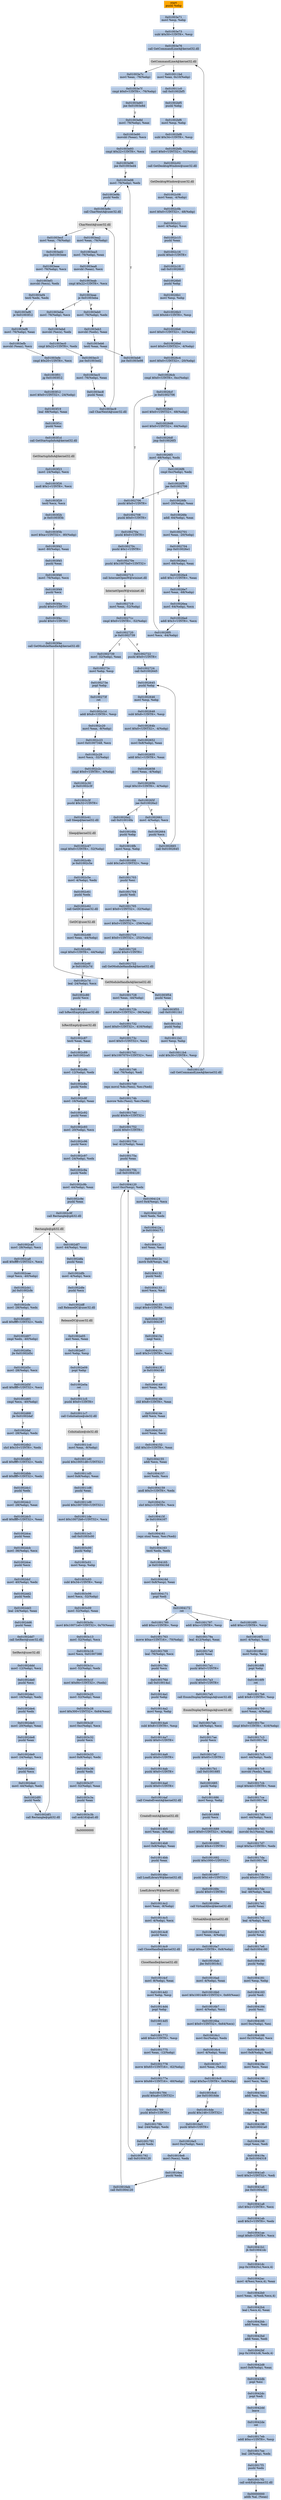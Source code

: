digraph G {
node[shape=rectangle,style=filled,fillcolor=lightsteelblue,color=lightsteelblue]
bgcolor="transparent"
a0x01003e70pushl_ebp[label="start\npushl %ebp",color="lightgrey",fillcolor="orange"];
a0x01003e71movl_esp_ebp[label="0x01003e71\nmovl %esp, %ebp"];
a0x01003e73subl_0x50UINT8_esp[label="0x01003e73\nsubl $0x50<UINT8>, %esp"];
a0x01003e76call_GetCommandLineA_kernel32_dll[label="0x01003e76\ncall GetCommandLineA@kernel32.dll"];
GetCommandLineA_kernel32_dll[label="GetCommandLineA@kernel32.dll",color="lightgrey",fillcolor="lightgrey"];
a0x01003e7cmovl_eax__76ebp_[label="0x01003e7c\nmovl %eax, -76(%ebp)"];
a0x01003e7fcmpl_0x0UINT8__76ebp_[label="0x01003e7f\ncmpl $0x0<UINT8>, -76(%ebp)"];
a0x01003e83jne_0x01003e8d[label="0x01003e83\njne 0x01003e8d"];
a0x01003e8dmovl__76ebp__eax[label="0x01003e8d\nmovl -76(%ebp), %eax"];
a0x01003e90movsbl_eax__ecx[label="0x01003e90\nmovsbl (%eax), %ecx"];
a0x01003e93cmpl_0x22UINT8_ecx[label="0x01003e93\ncmpl $0x22<UINT8>, %ecx"];
a0x01003e96jne_0x01003ed4[label="0x01003e96\njne 0x01003ed4"];
a0x01003e98movl__76ebp__edx[label="0x01003e98\nmovl -76(%ebp), %edx"];
a0x01003e9bpushl_edx[label="0x01003e9b\npushl %edx"];
a0x01003e9ccall_CharNextA_user32_dll[label="0x01003e9c\ncall CharNextA@user32.dll"];
CharNextA_user32_dll[label="CharNextA@user32.dll",color="lightgrey",fillcolor="lightgrey"];
a0x01003ea2movl_eax__76ebp_[label="0x01003ea2\nmovl %eax, -76(%ebp)"];
a0x01003ea5movl__76ebp__eax[label="0x01003ea5\nmovl -76(%ebp), %eax"];
a0x01003ea8movsbl_eax__ecx[label="0x01003ea8\nmovsbl (%eax), %ecx"];
a0x01003eabcmpl_0x22UINT8_ecx[label="0x01003eab\ncmpl $0x22<UINT8>, %ecx"];
a0x01003eaeje_0x01003eba[label="0x01003eae\nje 0x01003eba"];
a0x01003eb0movl__76ebp__edx[label="0x01003eb0\nmovl -76(%ebp), %edx"];
a0x01003eb3movsbl_edx__eax[label="0x01003eb3\nmovsbl (%edx), %eax"];
a0x01003eb6testl_eax_eax[label="0x01003eb6\ntestl %eax, %eax"];
a0x01003eb8jne_0x01003e98[label="0x01003eb8\njne 0x01003e98"];
a0x01003ebamovl__76ebp__ecx[label="0x01003eba\nmovl -76(%ebp), %ecx"];
a0x01003ebdmovsbl_ecx__edx[label="0x01003ebd\nmovsbl (%ecx), %edx"];
a0x01003ec0cmpl_0x22UINT8_edx[label="0x01003ec0\ncmpl $0x22<UINT8>, %edx"];
a0x01003ec3jne_0x01003ed2[label="0x01003ec3\njne 0x01003ed2"];
a0x01003ec5movl__76ebp__eax[label="0x01003ec5\nmovl -76(%ebp), %eax"];
a0x01003ec8pushl_eax[label="0x01003ec8\npushl %eax"];
a0x01003ec9call_CharNextA_user32_dll[label="0x01003ec9\ncall CharNextA@user32.dll"];
a0x01003ecfmovl_eax__76ebp_[label="0x01003ecf\nmovl %eax, -76(%ebp)"];
a0x01003ed2jmp_0x01003eee[label="0x01003ed2\njmp 0x01003eee"];
a0x01003eeemovl__76ebp__ecx[label="0x01003eee\nmovl -76(%ebp), %ecx"];
a0x01003ef1movsbl_ecx__edx[label="0x01003ef1\nmovsbl (%ecx), %edx"];
a0x01003ef4testl_edx_edx[label="0x01003ef4\ntestl %edx, %edx"];
a0x01003ef6je_0x01003f12[label="0x01003ef6\nje 0x01003f12"];
a0x01003ef8movl__76ebp__eax[label="0x01003ef8\nmovl -76(%ebp), %eax"];
a0x01003efbmovsbl_eax__ecx[label="0x01003efb\nmovsbl (%eax), %ecx"];
a0x01003efecmpl_0x20UINT8_ecx[label="0x01003efe\ncmpl $0x20<UINT8>, %ecx"];
a0x01003f01jg_0x01003f12[label="0x01003f01\njg 0x01003f12"];
a0x01003f12movl_0x0UINT32__24ebp_[label="0x01003f12\nmovl $0x0<UINT32>, -24(%ebp)"];
a0x01003f19leal__68ebp__eax[label="0x01003f19\nleal -68(%ebp), %eax"];
a0x01003f1cpushl_eax[label="0x01003f1c\npushl %eax"];
a0x01003f1dcall_GetStartupInfoA_kernel32_dll[label="0x01003f1d\ncall GetStartupInfoA@kernel32.dll"];
GetStartupInfoA_kernel32_dll[label="GetStartupInfoA@kernel32.dll",color="lightgrey",fillcolor="lightgrey"];
a0x01003f23movl__24ebp__ecx[label="0x01003f23\nmovl -24(%ebp), %ecx"];
a0x01003f26andl_0x1UINT8_ecx[label="0x01003f26\nandl $0x1<UINT8>, %ecx"];
a0x01003f29testl_ecx_ecx[label="0x01003f29\ntestl %ecx, %ecx"];
a0x01003f2bje_0x01003f3b[label="0x01003f2b\nje 0x01003f3b"];
a0x01003f3bmovl_0xaUINT32__80ebp_[label="0x01003f3b\nmovl $0xa<UINT32>, -80(%ebp)"];
a0x01003f42movl__80ebp__eax[label="0x01003f42\nmovl -80(%ebp), %eax"];
a0x01003f45pushl_eax[label="0x01003f45\npushl %eax"];
a0x01003f46movl__76ebp__ecx[label="0x01003f46\nmovl -76(%ebp), %ecx"];
a0x01003f49pushl_ecx[label="0x01003f49\npushl %ecx"];
a0x01003f4apushl_0x0UINT8[label="0x01003f4a\npushl $0x0<UINT8>"];
a0x01003f4cpushl_0x0UINT8[label="0x01003f4c\npushl $0x0<UINT8>"];
a0x01003f4ecall_GetModuleHandleA_kernel32_dll[label="0x01003f4e\ncall GetModuleHandleA@kernel32.dll"];
GetModuleHandleA_kernel32_dll[label="GetModuleHandleA@kernel32.dll",color="lightgrey",fillcolor="lightgrey"];
a0x01003f54pushl_eax[label="0x01003f54\npushl %eax"];
a0x01003f55call_0x010011b1[label="0x01003f55\ncall 0x010011b1"];
a0x010011b1pushl_ebp[label="0x010011b1\npushl %ebp"];
a0x010011b2movl_esp_ebp[label="0x010011b2\nmovl %esp, %ebp"];
a0x010011b4subl_0x30UINT8_esp[label="0x010011b4\nsubl $0x30<UINT8>, %esp"];
a0x010011b7call_GetCommandLineA_kernel32_dll[label="0x010011b7\ncall GetCommandLineA@kernel32.dll"];
a0x010011bdmovl_eax_0x10ebp_[label="0x010011bd\nmovl %eax, 0x10(%ebp)"];
a0x010011c0call_0x01002bf5[label="0x010011c0\ncall 0x01002bf5"];
a0x01002bf5pushl_ebp[label="0x01002bf5\npushl %ebp"];
a0x01002bf6movl_esp_ebp[label="0x01002bf6\nmovl %esp, %ebp"];
a0x01002bf8subl_0x34UINT8_esp[label="0x01002bf8\nsubl $0x34<UINT8>, %esp"];
a0x01002bfbmovl_0x0UINT32__52ebp_[label="0x01002bfb\nmovl $0x0<UINT32>, -52(%ebp)"];
a0x01002c02call_GetDesktopWindow_user32_dll[label="0x01002c02\ncall GetDesktopWindow@user32.dll"];
GetDesktopWindow_user32_dll[label="GetDesktopWindow@user32.dll",color="lightgrey",fillcolor="lightgrey"];
a0x01002c08movl_eax__4ebp_[label="0x01002c08\nmovl %eax, -4(%ebp)"];
a0x01002c0bmovl_0x0UINT32__48ebp_[label="0x01002c0b\nmovl $0x0<UINT32>, -48(%ebp)"];
a0x01002c12movl__4ebp__eax[label="0x01002c12\nmovl -4(%ebp), %eax"];
a0x01002c15pushl_eax[label="0x01002c15\npushl %eax"];
a0x01002c16pushl_0xdUINT8[label="0x01002c16\npushl $0xd<UINT8>"];
a0x01002c18call_0x010026b0[label="0x01002c18\ncall 0x010026b0"];
a0x010026b0pushl_ebp[label="0x010026b0\npushl %ebp"];
a0x010026b1movl_esp_ebp[label="0x010026b1\nmovl %esp, %ebp"];
a0x010026b3subl_0x44UINT8_esp[label="0x010026b3\nsubl $0x44<UINT8>, %esp"];
a0x010026b6movl_0x0UINT32__32ebp_[label="0x010026b6\nmovl $0x0<UINT32>, -32(%ebp)"];
a0x010026bdmovl_0x0UINT32__4ebp_[label="0x010026bd\nmovl $0x0<UINT32>, -4(%ebp)"];
a0x010026c4movl_0x0UINT32__20ebp_[label="0x010026c4\nmovl $0x0<UINT32>, -20(%ebp)"];
a0x010026cbcmpl_0x0UINT8_0xcebp_[label="0x010026cb\ncmpl $0x0<UINT8>, 0xc(%ebp)"];
a0x010026cfje_0x01002706[label="0x010026cf\nje 0x01002706"];
a0x010026d1movl_0x0UINT32__68ebp_[label="0x010026d1\nmovl $0x0<UINT32>, -68(%ebp)"];
a0x01002706pushl_0x0UINT8[label="0x01002706\npushl $0x0<UINT8>"];
a0x01002708pushl_0x0UINT8[label="0x01002708\npushl $0x0<UINT8>"];
a0x0100270apushl_0x0UINT8[label="0x0100270a\npushl $0x0<UINT8>"];
a0x0100270cpushl_0x1UINT8[label="0x0100270c\npushl $0x1<UINT8>"];
a0x0100270epushl_0x10070a0UINT32[label="0x0100270e\npushl $0x10070a0<UINT32>"];
a0x01002713call_InternetOpenW_wininet_dll[label="0x01002713\ncall InternetOpenW@wininet.dll"];
InternetOpenW_wininet_dll[label="InternetOpenW@wininet.dll",color="lightgrey",fillcolor="lightgrey"];
a0x01002719movl_eax__52ebp_[label="0x01002719\nmovl %eax, -52(%ebp)"];
a0x0100271ccmpl_0x0UINT8__52ebp_[label="0x0100271c\ncmpl $0x0<UINT8>, -52(%ebp)"];
a0x01002720je_0x01002739[label="0x01002720\nje 0x01002739"];
a0x01002739movl__32ebp__eax[label="0x01002739\nmovl -32(%ebp), %eax"];
a0x0100273cmovl_ebp_esp[label="0x0100273c\nmovl %ebp, %esp"];
a0x0100273epopl_ebp[label="0x0100273e\npopl %ebp"];
a0x0100273fret[label="0x0100273f\nret"];
a0x01002c1daddl_0x8UINT8_esp[label="0x01002c1d\naddl $0x8<UINT8>, %esp"];
a0x01002c20movl_eax__8ebp_[label="0x01002c20\nmovl %eax, -8(%ebp)"];
a0x01002c23movl_0x01007348_ecx[label="0x01002c23\nmovl 0x01007348, %ecx"];
a0x01002c29movl_ecx__32ebp_[label="0x01002c29\nmovl %ecx, -32(%ebp)"];
a0x01002c2ccmpl_0x0UINT8__4ebp_[label="0x01002c2c\ncmpl $0x0<UINT8>, -4(%ebp)"];
a0x01002c30je_0x01002c3f[label="0x01002c30\nje 0x01002c3f"];
a0x01002c3fpushl_0x32UINT8[label="0x01002c3f\npushl $0x32<UINT8>"];
a0x01002c41call_Sleep_kernel32_dll[label="0x01002c41\ncall Sleep@kernel32.dll"];
Sleep_kernel32_dll[label="Sleep@kernel32.dll",color="lightgrey",fillcolor="lightgrey"];
a0x01002c47cmpl_0x0UINT8__52ebp_[label="0x01002c47\ncmpl $0x0<UINT8>, -52(%ebp)"];
a0x01002c4bje_0x01002c5e[label="0x01002c4b\nje 0x01002c5e"];
a0x01002c5emovl__4ebp__edx[label="0x01002c5e\nmovl -4(%ebp), %edx"];
a0x01002c61pushl_edx[label="0x01002c61\npushl %edx"];
a0x01002c62call_GetDC_user32_dll[label="0x01002c62\ncall GetDC@user32.dll"];
GetDC_user32_dll[label="GetDC@user32.dll",color="lightgrey",fillcolor="lightgrey"];
a0x01002c68movl_eax__44ebp_[label="0x01002c68\nmovl %eax, -44(%ebp)"];
a0x01002c6bcmpl_0x0UINT8__44ebp_[label="0x01002c6b\ncmpl $0x0<UINT8>, -44(%ebp)"];
a0x01002c6fje_0x01002c7d[label="0x01002c6f\nje 0x01002c7d"];
a0x01002c7dleal__24ebp__ecx[label="0x01002c7d\nleal -24(%ebp), %ecx"];
a0x01002c80pushl_ecx[label="0x01002c80\npushl %ecx"];
a0x01002c81call_IsRectEmpty_user32_dll[label="0x01002c81\ncall IsRectEmpty@user32.dll"];
IsRectEmpty_user32_dll[label="IsRectEmpty@user32.dll",color="lightgrey",fillcolor="lightgrey"];
a0x01002c87testl_eax_eax[label="0x01002c87\ntestl %eax, %eax"];
a0x01002c89jne_0x01002ca5[label="0x01002c89\njne 0x01002ca5"];
a0x01002c8bmovl__12ebp__edx[label="0x01002c8b\nmovl -12(%ebp), %edx"];
a0x01002c8epushl_edx[label="0x01002c8e\npushl %edx"];
a0x01002c8fmovl__16ebp__eax[label="0x01002c8f\nmovl -16(%ebp), %eax"];
a0x01002c92pushl_eax[label="0x01002c92\npushl %eax"];
a0x01002c93movl__20ebp__ecx[label="0x01002c93\nmovl -20(%ebp), %ecx"];
a0x01002c96pushl_ecx[label="0x01002c96\npushl %ecx"];
a0x01002c97movl__24ebp__edx[label="0x01002c97\nmovl -24(%ebp), %edx"];
a0x01002c9apushl_edx[label="0x01002c9a\npushl %edx"];
a0x01002c9bmovl__44ebp__eax[label="0x01002c9b\nmovl -44(%ebp), %eax"];
a0x01002c9epushl_eax[label="0x01002c9e\npushl %eax"];
a0x01002c9fcall_Rectangle_gdi32_dll[label="0x01002c9f\ncall Rectangle@gdi32.dll"];
Rectangle_gdi32_dll[label="Rectangle@gdi32.dll",color="lightgrey",fillcolor="lightgrey"];
a0x01002ca5movl__28ebp__ecx[label="0x01002ca5\nmovl -28(%ebp), %ecx"];
a0x01002ca8andl_0xffffUINT32_ecx[label="0x01002ca8\nandl $0xffff<UINT32>, %ecx"];
a0x01002caecmpl_ecx__40ebp_[label="0x01002cae\ncmpl %ecx, -40(%ebp)"];
a0x01002cb1jnl_0x01002cfe[label="0x01002cb1\njnl 0x01002cfe"];
a0x01002cfemovl__28ebp__edx[label="0x01002cfe\nmovl -28(%ebp), %edx"];
a0x01002d01andl_0xffffUINT32_edx[label="0x01002d01\nandl $0xffff<UINT32>, %edx"];
a0x01002d07cmpl_edx__40ebp_[label="0x01002d07\ncmpl %edx, -40(%ebp)"];
a0x01002d0ajle_0x01002d5c[label="0x01002d0a\njle 0x01002d5c"];
a0x01002d5cmovl__28ebp__ecx[label="0x01002d5c\nmovl -28(%ebp), %ecx"];
a0x01002d5fandl_0xffffUINT32_ecx[label="0x01002d5f\nandl $0xffff<UINT32>, %ecx"];
a0x01002d65cmpl_ecx__40ebp_[label="0x01002d65\ncmpl %ecx, -40(%ebp)"];
a0x01002d68jle_0x01002daf[label="0x01002d68\njle 0x01002daf"];
a0x01002dafmovl__28ebp__edx[label="0x01002daf\nmovl -28(%ebp), %edx"];
a0x01002db2shrl_0x10UINT8_edx[label="0x01002db2\nshrl $0x10<UINT8>, %edx"];
a0x01002db5andl_0xffffUINT32_edx[label="0x01002db5\nandl $0xffff<UINT32>, %edx"];
a0x01002dbbandl_0xffffUINT32_edx[label="0x01002dbb\nandl $0xffff<UINT32>, %edx"];
a0x01002dc1pushl_edx[label="0x01002dc1\npushl %edx"];
a0x01002dc2movl__28ebp__eax[label="0x01002dc2\nmovl -28(%ebp), %eax"];
a0x01002dc5andl_0xffffUINT32_eax[label="0x01002dc5\nandl $0xffff<UINT32>, %eax"];
a0x01002dcapushl_eax[label="0x01002dca\npushl %eax"];
a0x01002dcbmovl__36ebp__ecx[label="0x01002dcb\nmovl -36(%ebp), %ecx"];
a0x01002dcepushl_ecx[label="0x01002dce\npushl %ecx"];
a0x01002dcfmovl__40ebp__edx[label="0x01002dcf\nmovl -40(%ebp), %edx"];
a0x01002dd2pushl_edx[label="0x01002dd2\npushl %edx"];
a0x01002dd3leal__24ebp__eax[label="0x01002dd3\nleal -24(%ebp), %eax"];
a0x01002dd6pushl_eax[label="0x01002dd6\npushl %eax"];
a0x01002dd7call_SetRect_user32_dll[label="0x01002dd7\ncall SetRect@user32.dll"];
SetRect_user32_dll[label="SetRect@user32.dll",color="lightgrey",fillcolor="lightgrey"];
a0x01002dddmovl__12ebp__ecx[label="0x01002ddd\nmovl -12(%ebp), %ecx"];
a0x01002de0pushl_ecx[label="0x01002de0\npushl %ecx"];
a0x01002de1movl__16ebp__edx[label="0x01002de1\nmovl -16(%ebp), %edx"];
a0x01002de4pushl_edx[label="0x01002de4\npushl %edx"];
a0x01002de5movl__20ebp__eax[label="0x01002de5\nmovl -20(%ebp), %eax"];
a0x01002de8pushl_eax[label="0x01002de8\npushl %eax"];
a0x01002de9movl__24ebp__ecx[label="0x01002de9\nmovl -24(%ebp), %ecx"];
a0x01002decpushl_ecx[label="0x01002dec\npushl %ecx"];
a0x01002dedmovl__44ebp__edx[label="0x01002ded\nmovl -44(%ebp), %edx"];
a0x01002df0pushl_edx[label="0x01002df0\npushl %edx"];
a0x01002df1call_Rectangle_gdi32_dll[label="0x01002df1\ncall Rectangle@gdi32.dll"];
a0x01002df7movl__44ebp__eax[label="0x01002df7\nmovl -44(%ebp), %eax"];
a0x01002dfapushl_eax[label="0x01002dfa\npushl %eax"];
a0x01002dfbmovl__4ebp__ecx[label="0x01002dfb\nmovl -4(%ebp), %ecx"];
a0x01002dfepushl_ecx[label="0x01002dfe\npushl %ecx"];
a0x01002dffcall_ReleaseDC_user32_dll[label="0x01002dff\ncall ReleaseDC@user32.dll"];
ReleaseDC_user32_dll[label="ReleaseDC@user32.dll",color="lightgrey",fillcolor="lightgrey"];
a0x01002e05xorl_eax_eax[label="0x01002e05\nxorl %eax, %eax"];
a0x01002e07movl_ebp_esp[label="0x01002e07\nmovl %ebp, %esp"];
a0x01002e09popl_ebp[label="0x01002e09\npopl %ebp"];
a0x01002e0aret[label="0x01002e0a\nret"];
a0x010011c5pushl_0x0UINT8[label="0x010011c5\npushl $0x0<UINT8>"];
a0x010011c7call_CoInitialize_ole32_dll[label="0x010011c7\ncall CoInitialize@ole32.dll"];
CoInitialize_ole32_dll[label="CoInitialize@ole32.dll",color="lightgrey",fillcolor="lightgrey"];
a0x010011cdmovl_eax__8ebp_[label="0x010011cd\nmovl %eax, -8(%ebp)"];
a0x010011d0pushl_0x10051d8UINT32[label="0x010011d0\npushl $0x10051d8<UINT32>"];
a0x010011d5movl_0x8ebp__eax[label="0x010011d5\nmovl 0x8(%ebp), %eax"];
a0x010011d8pushl_eax[label="0x010011d8\npushl %eax"];
a0x010011d9pushl_0x1007350UINT32[label="0x010011d9\npushl $0x1007350<UINT32>"];
a0x010011demovl_0x10072b8UINT32_ecx[label="0x010011de\nmovl $0x10072b8<UINT32>, %ecx"];
a0x010011e3call_0x01003c00[label="0x010011e3\ncall 0x01003c00"];
a0x01003c00pushl_ebp[label="0x01003c00\npushl %ebp"];
a0x01003c01movl_esp_ebp[label="0x01003c01\nmovl %esp, %ebp"];
a0x01003c03subl_0x34UINT8_esp[label="0x01003c03\nsubl $0x34<UINT8>, %esp"];
a0x01003c06movl_ecx__52ebp_[label="0x01003c06\nmovl %ecx, -52(%ebp)"];
a0x01003c09movl__52ebp__eax[label="0x01003c09\nmovl -52(%ebp), %eax"];
a0x01003c0cmovl_0x10071e0UINT32_0x70eax_[label="0x01003c0c\nmovl $0x10071e0<UINT32>, 0x70(%eax)"];
a0x01003c13movl__52ebp__ecx[label="0x01003c13\nmovl -52(%ebp), %ecx"];
a0x01003c16movl_ecx_0x01007388[label="0x01003c16\nmovl %ecx, 0x01007388"];
a0x01003c1cmovl__52ebp__edx[label="0x01003c1c\nmovl -52(%ebp), %edx"];
a0x01003c1fmovl_0x84UINT32_edx_[label="0x01003c1f\nmovl $0x84<UINT32>, (%edx)"];
a0x01003c25movl__52ebp__eax[label="0x01003c25\nmovl -52(%ebp), %eax"];
a0x01003c28movl_0x300UINT32_0x64eax_[label="0x01003c28\nmovl $0x300<UINT32>, 0x64(%eax)"];
a0x01003c2fmovl_0xcebp__ecx[label="0x01003c2f\nmovl 0xc(%ebp), %ecx"];
a0x01003c32pushl_ecx[label="0x01003c32\npushl %ecx"];
a0x01003c33movl_0x8ebp__edx[label="0x01003c33\nmovl 0x8(%ebp), %edx"];
a0x01003c36pushl_edx[label="0x01003c36\npushl %edx"];
a0x01003c37movl__52ebp__eax[label="0x01003c37\nmovl -52(%ebp), %eax"];
a0x01003c3apushl_eax[label="0x01003c3a\npushl %eax"];
a0x01003c3bcall_ord16__atl_dll[label="0x01003c3b\ncall ord(16)@atl.dll"];
a0x00000000[label="0x00000000",color="lightgrey",fillcolor="lightgrey"];
a0x010026d8movl_0x0UINT32__64ebp_[label="0x010026d8\nmovl $0x0<UINT32>, -64(%ebp)"];
a0x010026dfjmp_0x010026f3[label="0x010026df\njmp 0x010026f3"];
a0x010026f3movl__68ebp__edx[label="0x010026f3\nmovl -68(%ebp), %edx"];
a0x010026f6cmpl_0xcebp__edx[label="0x010026f6\ncmpl 0xc(%ebp), %edx"];
a0x010026f9jae_0x01002706[label="0x010026f9\njae 0x01002706"];
a0x010026fbmovl__20ebp__eax[label="0x010026fb\nmovl -20(%ebp), %eax"];
a0x010026feaddl__64ebp__eax[label="0x010026fe\naddl -64(%ebp), %eax"];
a0x01002701movl_eax__20ebp_[label="0x01002701\nmovl %eax, -20(%ebp)"];
a0x01002704jmp_0x010026e1[label="0x01002704\njmp 0x010026e1"];
a0x010026e1movl__68ebp__eax[label="0x010026e1\nmovl -68(%ebp), %eax"];
a0x010026e4addl_0x1UINT8_eax[label="0x010026e4\naddl $0x1<UINT8>, %eax"];
a0x010026e7movl_eax__68ebp_[label="0x010026e7\nmovl %eax, -68(%ebp)"];
a0x010026eamovl__64ebp__ecx[label="0x010026ea\nmovl -64(%ebp), %ecx"];
a0x010026edaddl_0x3UINT8_ecx[label="0x010026ed\naddl $0x3<UINT8>, %ecx"];
a0x010026f0movl_ecx__64ebp_[label="0x010026f0\nmovl %ecx, -64(%ebp)"];
a0x01002722pushl_0x0UINT8[label="0x01002722\npushl $0x0<UINT8>"];
a0x01002724call_0x01002645[label="0x01002724\ncall 0x01002645"];
a0x01002645pushl_ebp[label="0x01002645\npushl %ebp"];
a0x01002646movl_esp_ebp[label="0x01002646\nmovl %esp, %ebp"];
a0x01002648subl_0x8UINT8_esp[label="0x01002648\nsubl $0x8<UINT8>, %esp"];
a0x0100264bmovl_0x0UINT32__4ebp_[label="0x0100264b\nmovl $0x0<UINT32>, -4(%ebp)"];
a0x01002652movl_0x8ebp__eax[label="0x01002652\nmovl 0x8(%ebp), %eax"];
a0x01002655addl_0x1UINT8_eax[label="0x01002655\naddl $0x1<UINT8>, %eax"];
a0x01002658movl_eax__4ebp_[label="0x01002658\nmovl %eax, -4(%ebp)"];
a0x0100265bcmpl_0x10UINT8__4ebp_[label="0x0100265b\ncmpl $0x10<UINT8>, -4(%ebp)"];
a0x0100265fjae_0x010026a2[label="0x0100265f\njae 0x010026a2"];
a0x01002661movl__4ebp__ecx[label="0x01002661\nmovl -4(%ebp), %ecx"];
a0x01002664pushl_ecx[label="0x01002664\npushl %ecx"];
a0x01002665call_0x01002645[label="0x01002665\ncall 0x01002645"];
a0x010026a2call_0x010016fa[label="0x010026a2\ncall 0x010016fa"];
a0x010016fapushl_ebp[label="0x010016fa\npushl %ebp"];
a0x010016fbmovl_esp_ebp[label="0x010016fb\nmovl %esp, %ebp"];
a0x010016fdsubl_0x1a0UINT32_esp[label="0x010016fd\nsubl $0x1a0<UINT32>, %esp"];
a0x01001703pushl_esi[label="0x01001703\npushl %esi"];
a0x01001704pushl_edi[label="0x01001704\npushl %edi"];
a0x01001705movl_0x0UINT32__32ebp_[label="0x01001705\nmovl $0x0<UINT32>, -32(%ebp)"];
a0x0100170cmovl_0x0UINT32__256ebp_[label="0x0100170c\nmovl $0x0<UINT32>, -256(%ebp)"];
a0x01001716movl_0x0UINT32__252ebp_[label="0x01001716\nmovl $0x0<UINT32>, -252(%ebp)"];
a0x01001720pushl_0x0UINT8[label="0x01001720\npushl $0x0<UINT8>"];
a0x01001722call_GetModuleHandleA_kernel32_dll[label="0x01001722\ncall GetModuleHandleA@kernel32.dll"];
a0x01001728movl_eax__44ebp_[label="0x01001728\nmovl %eax, -44(%ebp)"];
a0x0100172bmovl_0x0UINT32__36ebp_[label="0x0100172b\nmovl $0x0<UINT32>, -36(%ebp)"];
a0x01001732movl_0x0UINT32__416ebp_[label="0x01001732\nmovl $0x0<UINT32>, -416(%ebp)"];
a0x0100173cmovl_0x5UINT32_ecx[label="0x0100173c\nmovl $0x5<UINT32>, %ecx"];
a0x01001741movl_0x1007070UINT32_esi[label="0x01001741\nmovl $0x1007070<UINT32>, %esi"];
a0x01001746leal__76ebp__edi[label="0x01001746\nleal -76(%ebp), %edi"];
a0x01001749repz_movsl_ds_esi__es_edi_[label="0x01001749\nrepz movsl %ds:(%esi), %es:(%edi)"];
a0x0100174bmovsw_ds_esi__es_edi_[label="0x0100174b\nmovsw %ds:(%esi), %es:(%edi)"];
a0x0100174dpushl_0x9cUINT32[label="0x0100174d\npushl $0x9c<UINT32>"];
a0x01001752pushl_0x0UINT8[label="0x01001752\npushl $0x0<UINT8>"];
a0x01001754leal__412ebp__eax[label="0x01001754\nleal -412(%ebp), %eax"];
a0x0100175apushl_eax[label="0x0100175a\npushl %eax"];
a0x0100175bcall_0x01004120[label="0x0100175b\ncall 0x01004120"];
a0x01004120movl_0xcesp__edx[label="0x01004120\nmovl 0xc(%esp), %edx"];
a0x01004124movl_0x4esp__ecx[label="0x01004124\nmovl 0x4(%esp), %ecx"];
a0x01004128testl_edx_edx[label="0x01004128\ntestl %edx, %edx"];
a0x0100412aje_0x01004173[label="0x0100412a\nje 0x01004173"];
a0x0100412cxorl_eax_eax[label="0x0100412c\nxorl %eax, %eax"];
a0x0100412emovb_0x8esp__al[label="0x0100412e\nmovb 0x8(%esp), %al"];
a0x01004132pushl_edi[label="0x01004132\npushl %edi"];
a0x01004133movl_ecx_edi[label="0x01004133\nmovl %ecx, %edi"];
a0x01004135cmpl_0x4UINT8_edx[label="0x01004135\ncmpl $0x4<UINT8>, %edx"];
a0x01004138jb_0x01004167[label="0x01004138\njb 0x01004167"];
a0x0100413anegl_ecx[label="0x0100413a\nnegl %ecx"];
a0x0100413candl_0x3UINT8_ecx[label="0x0100413c\nandl $0x3<UINT8>, %ecx"];
a0x0100413fje_0x01004149[label="0x0100413f\nje 0x01004149"];
a0x01004149movl_eax_ecx[label="0x01004149\nmovl %eax, %ecx"];
a0x0100414bshll_0x8UINT8_eax[label="0x0100414b\nshll $0x8<UINT8>, %eax"];
a0x0100414eaddl_ecx_eax[label="0x0100414e\naddl %ecx, %eax"];
a0x01004150movl_eax_ecx[label="0x01004150\nmovl %eax, %ecx"];
a0x01004152shll_0x10UINT8_eax[label="0x01004152\nshll $0x10<UINT8>, %eax"];
a0x01004155addl_ecx_eax[label="0x01004155\naddl %ecx, %eax"];
a0x01004157movl_edx_ecx[label="0x01004157\nmovl %edx, %ecx"];
a0x01004159andl_0x3UINT8_edx[label="0x01004159\nandl $0x3<UINT8>, %edx"];
a0x0100415cshrl_0x2UINT8_ecx[label="0x0100415c\nshrl $0x2<UINT8>, %ecx"];
a0x0100415fje_0x01004167[label="0x0100415f\nje 0x01004167"];
a0x01004161repz_stosl_eax_es_edi_[label="0x01004161\nrepz stosl %eax, %es:(%edi)"];
a0x01004163testl_edx_edx[label="0x01004163\ntestl %edx, %edx"];
a0x01004165je_0x0100416d[label="0x01004165\nje 0x0100416d"];
a0x0100416dmovl_0x8esp__eax[label="0x0100416d\nmovl 0x8(%esp), %eax"];
a0x01004171popl_edi[label="0x01004171\npopl %edi"];
a0x01004172ret[label="0x01004172\nret"];
a0x01001760addl_0xcUINT8_esp[label="0x01001760\naddl $0xc<UINT8>, %esp"];
a0x01001763movw_0xaUINT16__70ebp_[label="0x01001763\nmovw $0xa<UINT16>, -70(%ebp)"];
a0x01001769leal__76ebp__ecx[label="0x01001769\nleal -76(%ebp), %ecx"];
a0x0100176cpushl_ecx[label="0x0100176c\npushl %ecx"];
a0x0100176dcall_0x010014a1[label="0x0100176d\ncall 0x010014a1"];
a0x010014a1pushl_ebp[label="0x010014a1\npushl %ebp"];
a0x010014a2movl_esp_ebp[label="0x010014a2\nmovl %esp, %ebp"];
a0x010014a4subl_0x8UINT8_esp[label="0x010014a4\nsubl $0x8<UINT8>, %esp"];
a0x010014a7pushl_0x0UINT8[label="0x010014a7\npushl $0x0<UINT8>"];
a0x010014a9pushl_0x0UINT8[label="0x010014a9\npushl $0x0<UINT8>"];
a0x010014abpushl_0x0UINT8[label="0x010014ab\npushl $0x0<UINT8>"];
a0x010014adpushl_0x0UINT8[label="0x010014ad\npushl $0x0<UINT8>"];
a0x010014afcall_CreateEventA_kernel32_dll[label="0x010014af\ncall CreateEventA@kernel32.dll"];
CreateEventA_kernel32_dll[label="CreateEventA@kernel32.dll",color="lightgrey",fillcolor="lightgrey"];
a0x010014b5movl_eax__4ebp_[label="0x010014b5\nmovl %eax, -4(%ebp)"];
a0x010014b8movl_0x8ebp__eax[label="0x010014b8\nmovl 0x8(%ebp), %eax"];
a0x010014bbpushl_eax[label="0x010014bb\npushl %eax"];
a0x010014bccall_LoadLibraryW_kernel32_dll[label="0x010014bc\ncall LoadLibraryW@kernel32.dll"];
LoadLibraryW_kernel32_dll[label="LoadLibraryW@kernel32.dll",color="lightgrey",fillcolor="lightgrey"];
a0x010014c2movl_eax__8ebp_[label="0x010014c2\nmovl %eax, -8(%ebp)"];
a0x010014c5movl__4ebp__ecx[label="0x010014c5\nmovl -4(%ebp), %ecx"];
a0x010014c8pushl_ecx[label="0x010014c8\npushl %ecx"];
a0x010014c9call_CloseHandle_kernel32_dll[label="0x010014c9\ncall CloseHandle@kernel32.dll"];
CloseHandle_kernel32_dll[label="CloseHandle@kernel32.dll",color="lightgrey",fillcolor="lightgrey"];
a0x010014cfmovl__8ebp__eax[label="0x010014cf\nmovl -8(%ebp), %eax"];
a0x010014d2movl_ebp_esp[label="0x010014d2\nmovl %ebp, %esp"];
a0x010014d4popl_ebp[label="0x010014d4\npopl %ebp"];
a0x010014d5ret[label="0x010014d5\nret"];
a0x01001772addl_0x4UINT8_esp[label="0x01001772\naddl $0x4<UINT8>, %esp"];
a0x01001775movl_eax__12ebp_[label="0x01001775\nmovl %eax, -12(%ebp)"];
a0x01001778movw_0x65UINT16__62ebp_[label="0x01001778\nmovw $0x65<UINT16>, -62(%ebp)"];
a0x0100177emovw_0x66UINT16__60ebp_[label="0x0100177e\nmovw $0x66<UINT16>, -60(%ebp)"];
a0x01001784pushl_0xa8UINT32[label="0x01001784\npushl $0xa8<UINT32>"];
a0x01001789pushl_0x0UINT8[label="0x01001789\npushl $0x0<UINT8>"];
a0x0100178bleal__244ebp__edx[label="0x0100178b\nleal -244(%ebp), %edx"];
a0x01001791pushl_edx[label="0x01001791\npushl %edx"];
a0x01001792call_0x01004120[label="0x01001792\ncall 0x01004120"];
a0x01001797addl_0xcUINT8_esp[label="0x01001797\naddl $0xc<UINT8>, %esp"];
a0x0100179aleal__412ebp__eax[label="0x0100179a\nleal -412(%ebp), %eax"];
a0x010017a0pushl_eax[label="0x010017a0\npushl %eax"];
a0x010017a1pushl_0x0UINT8[label="0x010017a1\npushl $0x0<UINT8>"];
a0x010017a3pushl_0x0UINT8[label="0x010017a3\npushl $0x0<UINT8>"];
a0x010017a5call_EnumDisplaySettingsA_user32_dll[label="0x010017a5\ncall EnumDisplaySettingsA@user32.dll"];
EnumDisplaySettingsA_user32_dll[label="EnumDisplaySettingsA@user32.dll",color="lightgrey",fillcolor="lightgrey"];
a0x010017ableal__48ebp__ecx[label="0x010017ab\nleal -48(%ebp), %ecx"];
a0x010017aepushl_ecx[label="0x010017ae\npushl %ecx"];
a0x010017afpushl_0x65UINT8[label="0x010017af\npushl $0x65<UINT8>"];
a0x010017b1call_0x01001685[label="0x010017b1\ncall 0x01001685"];
a0x01001685pushl_ebp[label="0x01001685\npushl %ebp"];
a0x01001686movl_esp_ebp[label="0x01001686\nmovl %esp, %ebp"];
a0x01001688pushl_ecx[label="0x01001688\npushl %ecx"];
a0x01001689movl_0x0UINT32__4ebp_[label="0x01001689\nmovl $0x0<UINT32>, -4(%ebp)"];
a0x01001690pushl_0x4UINT8[label="0x01001690\npushl $0x4<UINT8>"];
a0x01001692pushl_0x1000UINT32[label="0x01001692\npushl $0x1000<UINT32>"];
a0x01001697pushl_0x148UINT32[label="0x01001697\npushl $0x148<UINT32>"];
a0x0100169cpushl_0x0UINT8[label="0x0100169c\npushl $0x0<UINT8>"];
a0x0100169ecall_VirtualAlloc_kernel32_dll[label="0x0100169e\ncall VirtualAlloc@kernel32.dll"];
VirtualAlloc_kernel32_dll[label="VirtualAlloc@kernel32.dll",color="lightgrey",fillcolor="lightgrey"];
a0x010016a4movl_eax__4ebp_[label="0x010016a4\nmovl %eax, -4(%ebp)"];
a0x010016a7cmpl_0xaUINT8_0x8ebp_[label="0x010016a7\ncmpl $0xa<UINT8>, 0x8(%ebp)"];
a0x010016abjbe_0x010016c1[label="0x010016ab\njbe 0x010016c1"];
a0x010016admovl__4ebp__eax[label="0x010016ad\nmovl -4(%ebp), %eax"];
a0x010016b0movl_0x10014d6UINT32_0x60eax_[label="0x010016b0\nmovl $0x10014d6<UINT32>, 0x60(%eax)"];
a0x010016b7movl__4ebp__ecx[label="0x010016b7\nmovl -4(%ebp), %ecx"];
a0x010016bamovl_0x0UINT32_0x64ecx_[label="0x010016ba\nmovl $0x0<UINT32>, 0x64(%ecx)"];
a0x010016c1movl_0xcebp__edx[label="0x010016c1\nmovl 0xc(%ebp), %edx"];
a0x010016c4movl__4ebp__eax[label="0x010016c4\nmovl -4(%ebp), %eax"];
a0x010016c7movl_eax_edx_[label="0x010016c7\nmovl %eax, (%edx)"];
a0x010016c9cmpl_0x5aUINT8_0x8ebp_[label="0x010016c9\ncmpl $0x5a<UINT8>, 0x8(%ebp)"];
a0x010016cdjae_0x010016de[label="0x010016cd\njae 0x010016de"];
a0x010016depushl_0x148UINT32[label="0x010016de\npushl $0x148<UINT32>"];
a0x010016e3pushl_0x0UINT8[label="0x010016e3\npushl $0x0<UINT8>"];
a0x010016e5movl_0xcebp__ecx[label="0x010016e5\nmovl 0xc(%ebp), %ecx"];
a0x010016e8movl_ecx__edx[label="0x010016e8\nmovl (%ecx), %edx"];
a0x010016eapushl_edx[label="0x010016ea\npushl %edx"];
a0x010016ebcall_0x01004120[label="0x010016eb\ncall 0x01004120"];
a0x010016f0addl_0xcUINT8_esp[label="0x010016f0\naddl $0xc<UINT8>, %esp"];
a0x010016f3movl__4ebp__eax[label="0x010016f3\nmovl -4(%ebp), %eax"];
a0x010016f6movl_ebp_esp[label="0x010016f6\nmovl %ebp, %esp"];
a0x010016f8popl_ebp[label="0x010016f8\npopl %ebp"];
a0x010016f9ret[label="0x010016f9\nret"];
a0x010017b6addl_0x8UINT8_esp[label="0x010017b6\naddl $0x8<UINT8>, %esp"];
a0x010017b9movl_eax__4ebp_[label="0x010017b9\nmovl %eax, -4(%ebp)"];
a0x010017bccmpl_0x0UINT8__416ebp_[label="0x010017bc\ncmpl $0x0<UINT8>, -416(%ebp)"];
a0x010017c3jne_0x010017ee[label="0x010017c3\njne 0x010017ee"];
a0x010017c5movl__44ebp__edx[label="0x010017c5\nmovl -44(%ebp), %edx"];
a0x010017c8movsbl_edx__eax[label="0x010017c8\nmovsbl (%edx), %eax"];
a0x010017cbcmpl_0x4dUINT8_eax[label="0x010017cb\ncmpl $0x4d<UINT8>, %eax"];
a0x010017cejne_0x010017ee[label="0x010017ce\njne 0x010017ee"];
a0x010017d0movl__44ebp__ecx[label="0x010017d0\nmovl -44(%ebp), %ecx"];
a0x010017d3movsbl_0x1ecx__edx[label="0x010017d3\nmovsbl 0x1(%ecx), %edx"];
a0x010017d7cmpl_0x5aUINT8_edx[label="0x010017d7\ncmpl $0x5a<UINT8>, %edx"];
a0x010017dajne_0x010017ee[label="0x010017da\njne 0x010017ee"];
a0x010017dcpushl_0x4UINT8[label="0x010017dc\npushl $0x4<UINT8>"];
a0x010017deleal__48ebp__eax[label="0x010017de\nleal -48(%ebp), %eax"];
a0x010017e1pushl_eax[label="0x010017e1\npushl %eax"];
a0x010017e2leal__4ebp__ecx[label="0x010017e2\nleal -4(%ebp), %ecx"];
a0x010017e5pushl_ecx[label="0x010017e5\npushl %ecx"];
a0x010017e6call_0x01004180[label="0x010017e6\ncall 0x01004180"];
a0x01004180pushl_ebp[label="0x01004180\npushl %ebp"];
a0x01004181movl_esp_ebp[label="0x01004181\nmovl %esp, %ebp"];
a0x01004183pushl_edi[label="0x01004183\npushl %edi"];
a0x01004184pushl_esi[label="0x01004184\npushl %esi"];
a0x01004185movl_0xcebp__esi[label="0x01004185\nmovl 0xc(%ebp), %esi"];
a0x01004188movl_0x10ebp__ecx[label="0x01004188\nmovl 0x10(%ebp), %ecx"];
a0x0100418bmovl_0x8ebp__edi[label="0x0100418b\nmovl 0x8(%ebp), %edi"];
a0x0100418emovl_ecx_eax[label="0x0100418e\nmovl %ecx, %eax"];
a0x01004190movl_ecx_edx[label="0x01004190\nmovl %ecx, %edx"];
a0x01004192addl_esi_eax[label="0x01004192\naddl %esi, %eax"];
a0x01004194cmpl_esi_edi[label="0x01004194\ncmpl %esi, %edi"];
a0x01004196jbe_0x010041a0[label="0x01004196\njbe 0x010041a0"];
a0x01004198cmpl_eax_edi[label="0x01004198\ncmpl %eax, %edi"];
a0x0100419ajb_0x01004318[label="0x0100419a\njb 0x01004318"];
a0x010041a0testl_0x3UINT32_edi[label="0x010041a0\ntestl $0x3<UINT32>, %edi"];
a0x010041a6jne_0x010041bc[label="0x010041a6\njne 0x010041bc"];
a0x010041a8shrl_0x2UINT8_ecx[label="0x010041a8\nshrl $0x2<UINT8>, %ecx"];
a0x010041abandl_0x3UINT8_edx[label="0x010041ab\nandl $0x3<UINT8>, %edx"];
a0x010041aecmpl_0x8UINT8_ecx[label="0x010041ae\ncmpl $0x8<UINT8>, %ecx"];
a0x010041b1jb_0x010041dc[label="0x010041b1\njb 0x010041dc"];
a0x010041dcjmp_0x100425cecx4_[label="0x010041dc\njmp 0x100425c(,%ecx,4)"];
a0x010042acmovl__4esiecx4__eax[label="0x010042ac\nmovl -4(%esi,%ecx,4), %eax"];
a0x010042b0movl_eax__4ediecx4_[label="0x010042b0\nmovl %eax, -4(%edi,%ecx,4)"];
a0x010042b4leal_ecx4__eax[label="0x010042b4\nleal (,%ecx,4), %eax"];
a0x010042bbaddl_eax_esi[label="0x010042bb\naddl %eax, %esi"];
a0x010042bdaddl_eax_edi[label="0x010042bd\naddl %eax, %edi"];
a0x010042bfjmp_0x10042c8edx4_[label="0x010042bf\njmp 0x10042c8(,%edx,4)"];
a0x010042d8movl_0x8ebp__eax[label="0x010042d8\nmovl 0x8(%ebp), %eax"];
a0x010042dbpopl_esi[label="0x010042db\npopl %esi"];
a0x010042dcpopl_edi[label="0x010042dc\npopl %edi"];
a0x010042ddleave_[label="0x010042dd\nleave "];
a0x010042deret[label="0x010042de\nret"];
a0x010017ebaddl_0xcUINT8_esp[label="0x010017eb\naddl $0xc<UINT8>, %esp"];
a0x010017eeleal__28ebp__edx[label="0x010017ee\nleal -28(%ebp), %edx"];
a0x010017f1pushl_edx[label="0x010017f1\npushl %edx"];
a0x010017f2call_ord8__oleaut32_dll[label="0x010017f2\ncall ord(8)@oleaut32.dll"];
a0x00000000addb_al_eax_[label="0x00000000\naddb %al, (%eax)"];
a0x01003e70pushl_ebp -> a0x01003e71movl_esp_ebp [color="#000000"];
a0x01003e71movl_esp_ebp -> a0x01003e73subl_0x50UINT8_esp [color="#000000"];
a0x01003e73subl_0x50UINT8_esp -> a0x01003e76call_GetCommandLineA_kernel32_dll [color="#000000"];
a0x01003e76call_GetCommandLineA_kernel32_dll -> GetCommandLineA_kernel32_dll [color="#000000"];
GetCommandLineA_kernel32_dll -> a0x01003e7cmovl_eax__76ebp_ [color="#000000"];
a0x01003e7cmovl_eax__76ebp_ -> a0x01003e7fcmpl_0x0UINT8__76ebp_ [color="#000000"];
a0x01003e7fcmpl_0x0UINT8__76ebp_ -> a0x01003e83jne_0x01003e8d [color="#000000"];
a0x01003e83jne_0x01003e8d -> a0x01003e8dmovl__76ebp__eax [color="#000000",label="T"];
a0x01003e8dmovl__76ebp__eax -> a0x01003e90movsbl_eax__ecx [color="#000000"];
a0x01003e90movsbl_eax__ecx -> a0x01003e93cmpl_0x22UINT8_ecx [color="#000000"];
a0x01003e93cmpl_0x22UINT8_ecx -> a0x01003e96jne_0x01003ed4 [color="#000000"];
a0x01003e96jne_0x01003ed4 -> a0x01003e98movl__76ebp__edx [color="#000000",label="F"];
a0x01003e98movl__76ebp__edx -> a0x01003e9bpushl_edx [color="#000000"];
a0x01003e9bpushl_edx -> a0x01003e9ccall_CharNextA_user32_dll [color="#000000"];
a0x01003e9ccall_CharNextA_user32_dll -> CharNextA_user32_dll [color="#000000"];
CharNextA_user32_dll -> a0x01003ea2movl_eax__76ebp_ [color="#000000"];
a0x01003ea2movl_eax__76ebp_ -> a0x01003ea5movl__76ebp__eax [color="#000000"];
a0x01003ea5movl__76ebp__eax -> a0x01003ea8movsbl_eax__ecx [color="#000000"];
a0x01003ea8movsbl_eax__ecx -> a0x01003eabcmpl_0x22UINT8_ecx [color="#000000"];
a0x01003eabcmpl_0x22UINT8_ecx -> a0x01003eaeje_0x01003eba [color="#000000"];
a0x01003eaeje_0x01003eba -> a0x01003eb0movl__76ebp__edx [color="#000000",label="F"];
a0x01003eb0movl__76ebp__edx -> a0x01003eb3movsbl_edx__eax [color="#000000"];
a0x01003eb3movsbl_edx__eax -> a0x01003eb6testl_eax_eax [color="#000000"];
a0x01003eb6testl_eax_eax -> a0x01003eb8jne_0x01003e98 [color="#000000"];
a0x01003eb8jne_0x01003e98 -> a0x01003e98movl__76ebp__edx [color="#000000",label="T"];
a0x01003eaeje_0x01003eba -> a0x01003ebamovl__76ebp__ecx [color="#000000",label="T"];
a0x01003ebamovl__76ebp__ecx -> a0x01003ebdmovsbl_ecx__edx [color="#000000"];
a0x01003ebdmovsbl_ecx__edx -> a0x01003ec0cmpl_0x22UINT8_edx [color="#000000"];
a0x01003ec0cmpl_0x22UINT8_edx -> a0x01003ec3jne_0x01003ed2 [color="#000000"];
a0x01003ec3jne_0x01003ed2 -> a0x01003ec5movl__76ebp__eax [color="#000000",label="F"];
a0x01003ec5movl__76ebp__eax -> a0x01003ec8pushl_eax [color="#000000"];
a0x01003ec8pushl_eax -> a0x01003ec9call_CharNextA_user32_dll [color="#000000"];
a0x01003ec9call_CharNextA_user32_dll -> CharNextA_user32_dll [color="#000000"];
CharNextA_user32_dll -> a0x01003ecfmovl_eax__76ebp_ [color="#000000"];
a0x01003ecfmovl_eax__76ebp_ -> a0x01003ed2jmp_0x01003eee [color="#000000"];
a0x01003ed2jmp_0x01003eee -> a0x01003eeemovl__76ebp__ecx [color="#000000"];
a0x01003eeemovl__76ebp__ecx -> a0x01003ef1movsbl_ecx__edx [color="#000000"];
a0x01003ef1movsbl_ecx__edx -> a0x01003ef4testl_edx_edx [color="#000000"];
a0x01003ef4testl_edx_edx -> a0x01003ef6je_0x01003f12 [color="#000000"];
a0x01003ef6je_0x01003f12 -> a0x01003ef8movl__76ebp__eax [color="#000000",label="F"];
a0x01003ef8movl__76ebp__eax -> a0x01003efbmovsbl_eax__ecx [color="#000000"];
a0x01003efbmovsbl_eax__ecx -> a0x01003efecmpl_0x20UINT8_ecx [color="#000000"];
a0x01003efecmpl_0x20UINT8_ecx -> a0x01003f01jg_0x01003f12 [color="#000000"];
a0x01003f01jg_0x01003f12 -> a0x01003f12movl_0x0UINT32__24ebp_ [color="#000000",label="T"];
a0x01003f12movl_0x0UINT32__24ebp_ -> a0x01003f19leal__68ebp__eax [color="#000000"];
a0x01003f19leal__68ebp__eax -> a0x01003f1cpushl_eax [color="#000000"];
a0x01003f1cpushl_eax -> a0x01003f1dcall_GetStartupInfoA_kernel32_dll [color="#000000"];
a0x01003f1dcall_GetStartupInfoA_kernel32_dll -> GetStartupInfoA_kernel32_dll [color="#000000"];
GetStartupInfoA_kernel32_dll -> a0x01003f23movl__24ebp__ecx [color="#000000"];
a0x01003f23movl__24ebp__ecx -> a0x01003f26andl_0x1UINT8_ecx [color="#000000"];
a0x01003f26andl_0x1UINT8_ecx -> a0x01003f29testl_ecx_ecx [color="#000000"];
a0x01003f29testl_ecx_ecx -> a0x01003f2bje_0x01003f3b [color="#000000"];
a0x01003f2bje_0x01003f3b -> a0x01003f3bmovl_0xaUINT32__80ebp_ [color="#000000",label="T"];
a0x01003f3bmovl_0xaUINT32__80ebp_ -> a0x01003f42movl__80ebp__eax [color="#000000"];
a0x01003f42movl__80ebp__eax -> a0x01003f45pushl_eax [color="#000000"];
a0x01003f45pushl_eax -> a0x01003f46movl__76ebp__ecx [color="#000000"];
a0x01003f46movl__76ebp__ecx -> a0x01003f49pushl_ecx [color="#000000"];
a0x01003f49pushl_ecx -> a0x01003f4apushl_0x0UINT8 [color="#000000"];
a0x01003f4apushl_0x0UINT8 -> a0x01003f4cpushl_0x0UINT8 [color="#000000"];
a0x01003f4cpushl_0x0UINT8 -> a0x01003f4ecall_GetModuleHandleA_kernel32_dll [color="#000000"];
a0x01003f4ecall_GetModuleHandleA_kernel32_dll -> GetModuleHandleA_kernel32_dll [color="#000000"];
GetModuleHandleA_kernel32_dll -> a0x01003f54pushl_eax [color="#000000"];
a0x01003f54pushl_eax -> a0x01003f55call_0x010011b1 [color="#000000"];
a0x01003f55call_0x010011b1 -> a0x010011b1pushl_ebp [color="#000000"];
a0x010011b1pushl_ebp -> a0x010011b2movl_esp_ebp [color="#000000"];
a0x010011b2movl_esp_ebp -> a0x010011b4subl_0x30UINT8_esp [color="#000000"];
a0x010011b4subl_0x30UINT8_esp -> a0x010011b7call_GetCommandLineA_kernel32_dll [color="#000000"];
a0x010011b7call_GetCommandLineA_kernel32_dll -> GetCommandLineA_kernel32_dll [color="#000000"];
GetCommandLineA_kernel32_dll -> a0x010011bdmovl_eax_0x10ebp_ [color="#000000"];
a0x010011bdmovl_eax_0x10ebp_ -> a0x010011c0call_0x01002bf5 [color="#000000"];
a0x010011c0call_0x01002bf5 -> a0x01002bf5pushl_ebp [color="#000000"];
a0x01002bf5pushl_ebp -> a0x01002bf6movl_esp_ebp [color="#000000"];
a0x01002bf6movl_esp_ebp -> a0x01002bf8subl_0x34UINT8_esp [color="#000000"];
a0x01002bf8subl_0x34UINT8_esp -> a0x01002bfbmovl_0x0UINT32__52ebp_ [color="#000000"];
a0x01002bfbmovl_0x0UINT32__52ebp_ -> a0x01002c02call_GetDesktopWindow_user32_dll [color="#000000"];
a0x01002c02call_GetDesktopWindow_user32_dll -> GetDesktopWindow_user32_dll [color="#000000"];
GetDesktopWindow_user32_dll -> a0x01002c08movl_eax__4ebp_ [color="#000000"];
a0x01002c08movl_eax__4ebp_ -> a0x01002c0bmovl_0x0UINT32__48ebp_ [color="#000000"];
a0x01002c0bmovl_0x0UINT32__48ebp_ -> a0x01002c12movl__4ebp__eax [color="#000000"];
a0x01002c12movl__4ebp__eax -> a0x01002c15pushl_eax [color="#000000"];
a0x01002c15pushl_eax -> a0x01002c16pushl_0xdUINT8 [color="#000000"];
a0x01002c16pushl_0xdUINT8 -> a0x01002c18call_0x010026b0 [color="#000000"];
a0x01002c18call_0x010026b0 -> a0x010026b0pushl_ebp [color="#000000"];
a0x010026b0pushl_ebp -> a0x010026b1movl_esp_ebp [color="#000000"];
a0x010026b1movl_esp_ebp -> a0x010026b3subl_0x44UINT8_esp [color="#000000"];
a0x010026b3subl_0x44UINT8_esp -> a0x010026b6movl_0x0UINT32__32ebp_ [color="#000000"];
a0x010026b6movl_0x0UINT32__32ebp_ -> a0x010026bdmovl_0x0UINT32__4ebp_ [color="#000000"];
a0x010026bdmovl_0x0UINT32__4ebp_ -> a0x010026c4movl_0x0UINT32__20ebp_ [color="#000000"];
a0x010026c4movl_0x0UINT32__20ebp_ -> a0x010026cbcmpl_0x0UINT8_0xcebp_ [color="#000000"];
a0x010026cbcmpl_0x0UINT8_0xcebp_ -> a0x010026cfje_0x01002706 [color="#000000"];
a0x010026cfje_0x01002706 -> a0x010026d1movl_0x0UINT32__68ebp_ [color="#000000",label="F"];
a0x010026cfje_0x01002706 -> a0x01002706pushl_0x0UINT8 [color="#000000",label="T"];
a0x01002706pushl_0x0UINT8 -> a0x01002708pushl_0x0UINT8 [color="#000000"];
a0x01002708pushl_0x0UINT8 -> a0x0100270apushl_0x0UINT8 [color="#000000"];
a0x0100270apushl_0x0UINT8 -> a0x0100270cpushl_0x1UINT8 [color="#000000"];
a0x0100270cpushl_0x1UINT8 -> a0x0100270epushl_0x10070a0UINT32 [color="#000000"];
a0x0100270epushl_0x10070a0UINT32 -> a0x01002713call_InternetOpenW_wininet_dll [color="#000000"];
a0x01002713call_InternetOpenW_wininet_dll -> InternetOpenW_wininet_dll [color="#000000"];
InternetOpenW_wininet_dll -> a0x01002719movl_eax__52ebp_ [color="#000000"];
a0x01002719movl_eax__52ebp_ -> a0x0100271ccmpl_0x0UINT8__52ebp_ [color="#000000"];
a0x0100271ccmpl_0x0UINT8__52ebp_ -> a0x01002720je_0x01002739 [color="#000000"];
a0x01002720je_0x01002739 -> a0x01002739movl__32ebp__eax [color="#000000",label="T"];
a0x01002739movl__32ebp__eax -> a0x0100273cmovl_ebp_esp [color="#000000"];
a0x0100273cmovl_ebp_esp -> a0x0100273epopl_ebp [color="#000000"];
a0x0100273epopl_ebp -> a0x0100273fret [color="#000000"];
a0x0100273fret -> a0x01002c1daddl_0x8UINT8_esp [color="#000000"];
a0x01002c1daddl_0x8UINT8_esp -> a0x01002c20movl_eax__8ebp_ [color="#000000"];
a0x01002c20movl_eax__8ebp_ -> a0x01002c23movl_0x01007348_ecx [color="#000000"];
a0x01002c23movl_0x01007348_ecx -> a0x01002c29movl_ecx__32ebp_ [color="#000000"];
a0x01002c29movl_ecx__32ebp_ -> a0x01002c2ccmpl_0x0UINT8__4ebp_ [color="#000000"];
a0x01002c2ccmpl_0x0UINT8__4ebp_ -> a0x01002c30je_0x01002c3f [color="#000000"];
a0x01002c30je_0x01002c3f -> a0x01002c3fpushl_0x32UINT8 [color="#000000",label="T"];
a0x01002c3fpushl_0x32UINT8 -> a0x01002c41call_Sleep_kernel32_dll [color="#000000"];
a0x01002c41call_Sleep_kernel32_dll -> Sleep_kernel32_dll [color="#000000"];
Sleep_kernel32_dll -> a0x01002c47cmpl_0x0UINT8__52ebp_ [color="#000000"];
a0x01002c47cmpl_0x0UINT8__52ebp_ -> a0x01002c4bje_0x01002c5e [color="#000000"];
a0x01002c4bje_0x01002c5e -> a0x01002c5emovl__4ebp__edx [color="#000000",label="T"];
a0x01002c5emovl__4ebp__edx -> a0x01002c61pushl_edx [color="#000000"];
a0x01002c61pushl_edx -> a0x01002c62call_GetDC_user32_dll [color="#000000"];
a0x01002c62call_GetDC_user32_dll -> GetDC_user32_dll [color="#000000"];
GetDC_user32_dll -> a0x01002c68movl_eax__44ebp_ [color="#000000"];
a0x01002c68movl_eax__44ebp_ -> a0x01002c6bcmpl_0x0UINT8__44ebp_ [color="#000000"];
a0x01002c6bcmpl_0x0UINT8__44ebp_ -> a0x01002c6fje_0x01002c7d [color="#000000"];
a0x01002c6fje_0x01002c7d -> a0x01002c7dleal__24ebp__ecx [color="#000000",label="T"];
a0x01002c7dleal__24ebp__ecx -> a0x01002c80pushl_ecx [color="#000000"];
a0x01002c80pushl_ecx -> a0x01002c81call_IsRectEmpty_user32_dll [color="#000000"];
a0x01002c81call_IsRectEmpty_user32_dll -> IsRectEmpty_user32_dll [color="#000000"];
IsRectEmpty_user32_dll -> a0x01002c87testl_eax_eax [color="#000000"];
a0x01002c87testl_eax_eax -> a0x01002c89jne_0x01002ca5 [color="#000000"];
a0x01002c89jne_0x01002ca5 -> a0x01002c8bmovl__12ebp__edx [color="#000000",label="F"];
a0x01002c8bmovl__12ebp__edx -> a0x01002c8epushl_edx [color="#000000"];
a0x01002c8epushl_edx -> a0x01002c8fmovl__16ebp__eax [color="#000000"];
a0x01002c8fmovl__16ebp__eax -> a0x01002c92pushl_eax [color="#000000"];
a0x01002c92pushl_eax -> a0x01002c93movl__20ebp__ecx [color="#000000"];
a0x01002c93movl__20ebp__ecx -> a0x01002c96pushl_ecx [color="#000000"];
a0x01002c96pushl_ecx -> a0x01002c97movl__24ebp__edx [color="#000000"];
a0x01002c97movl__24ebp__edx -> a0x01002c9apushl_edx [color="#000000"];
a0x01002c9apushl_edx -> a0x01002c9bmovl__44ebp__eax [color="#000000"];
a0x01002c9bmovl__44ebp__eax -> a0x01002c9epushl_eax [color="#000000"];
a0x01002c9epushl_eax -> a0x01002c9fcall_Rectangle_gdi32_dll [color="#000000"];
a0x01002c9fcall_Rectangle_gdi32_dll -> Rectangle_gdi32_dll [color="#000000"];
Rectangle_gdi32_dll -> a0x01002ca5movl__28ebp__ecx [color="#000000"];
a0x01002ca5movl__28ebp__ecx -> a0x01002ca8andl_0xffffUINT32_ecx [color="#000000"];
a0x01002ca8andl_0xffffUINT32_ecx -> a0x01002caecmpl_ecx__40ebp_ [color="#000000"];
a0x01002caecmpl_ecx__40ebp_ -> a0x01002cb1jnl_0x01002cfe [color="#000000"];
a0x01002cb1jnl_0x01002cfe -> a0x01002cfemovl__28ebp__edx [color="#000000",label="T"];
a0x01002cfemovl__28ebp__edx -> a0x01002d01andl_0xffffUINT32_edx [color="#000000"];
a0x01002d01andl_0xffffUINT32_edx -> a0x01002d07cmpl_edx__40ebp_ [color="#000000"];
a0x01002d07cmpl_edx__40ebp_ -> a0x01002d0ajle_0x01002d5c [color="#000000"];
a0x01002d0ajle_0x01002d5c -> a0x01002d5cmovl__28ebp__ecx [color="#000000",label="T"];
a0x01002d5cmovl__28ebp__ecx -> a0x01002d5fandl_0xffffUINT32_ecx [color="#000000"];
a0x01002d5fandl_0xffffUINT32_ecx -> a0x01002d65cmpl_ecx__40ebp_ [color="#000000"];
a0x01002d65cmpl_ecx__40ebp_ -> a0x01002d68jle_0x01002daf [color="#000000"];
a0x01002d68jle_0x01002daf -> a0x01002dafmovl__28ebp__edx [color="#000000",label="T"];
a0x01002dafmovl__28ebp__edx -> a0x01002db2shrl_0x10UINT8_edx [color="#000000"];
a0x01002db2shrl_0x10UINT8_edx -> a0x01002db5andl_0xffffUINT32_edx [color="#000000"];
a0x01002db5andl_0xffffUINT32_edx -> a0x01002dbbandl_0xffffUINT32_edx [color="#000000"];
a0x01002dbbandl_0xffffUINT32_edx -> a0x01002dc1pushl_edx [color="#000000"];
a0x01002dc1pushl_edx -> a0x01002dc2movl__28ebp__eax [color="#000000"];
a0x01002dc2movl__28ebp__eax -> a0x01002dc5andl_0xffffUINT32_eax [color="#000000"];
a0x01002dc5andl_0xffffUINT32_eax -> a0x01002dcapushl_eax [color="#000000"];
a0x01002dcapushl_eax -> a0x01002dcbmovl__36ebp__ecx [color="#000000"];
a0x01002dcbmovl__36ebp__ecx -> a0x01002dcepushl_ecx [color="#000000"];
a0x01002dcepushl_ecx -> a0x01002dcfmovl__40ebp__edx [color="#000000"];
a0x01002dcfmovl__40ebp__edx -> a0x01002dd2pushl_edx [color="#000000"];
a0x01002dd2pushl_edx -> a0x01002dd3leal__24ebp__eax [color="#000000"];
a0x01002dd3leal__24ebp__eax -> a0x01002dd6pushl_eax [color="#000000"];
a0x01002dd6pushl_eax -> a0x01002dd7call_SetRect_user32_dll [color="#000000"];
a0x01002dd7call_SetRect_user32_dll -> SetRect_user32_dll [color="#000000"];
SetRect_user32_dll -> a0x01002dddmovl__12ebp__ecx [color="#000000"];
a0x01002dddmovl__12ebp__ecx -> a0x01002de0pushl_ecx [color="#000000"];
a0x01002de0pushl_ecx -> a0x01002de1movl__16ebp__edx [color="#000000"];
a0x01002de1movl__16ebp__edx -> a0x01002de4pushl_edx [color="#000000"];
a0x01002de4pushl_edx -> a0x01002de5movl__20ebp__eax [color="#000000"];
a0x01002de5movl__20ebp__eax -> a0x01002de8pushl_eax [color="#000000"];
a0x01002de8pushl_eax -> a0x01002de9movl__24ebp__ecx [color="#000000"];
a0x01002de9movl__24ebp__ecx -> a0x01002decpushl_ecx [color="#000000"];
a0x01002decpushl_ecx -> a0x01002dedmovl__44ebp__edx [color="#000000"];
a0x01002dedmovl__44ebp__edx -> a0x01002df0pushl_edx [color="#000000"];
a0x01002df0pushl_edx -> a0x01002df1call_Rectangle_gdi32_dll [color="#000000"];
a0x01002df1call_Rectangle_gdi32_dll -> Rectangle_gdi32_dll [color="#000000"];
Rectangle_gdi32_dll -> a0x01002df7movl__44ebp__eax [color="#000000"];
a0x01002df7movl__44ebp__eax -> a0x01002dfapushl_eax [color="#000000"];
a0x01002dfapushl_eax -> a0x01002dfbmovl__4ebp__ecx [color="#000000"];
a0x01002dfbmovl__4ebp__ecx -> a0x01002dfepushl_ecx [color="#000000"];
a0x01002dfepushl_ecx -> a0x01002dffcall_ReleaseDC_user32_dll [color="#000000"];
a0x01002dffcall_ReleaseDC_user32_dll -> ReleaseDC_user32_dll [color="#000000"];
ReleaseDC_user32_dll -> a0x01002e05xorl_eax_eax [color="#000000"];
a0x01002e05xorl_eax_eax -> a0x01002e07movl_ebp_esp [color="#000000"];
a0x01002e07movl_ebp_esp -> a0x01002e09popl_ebp [color="#000000"];
a0x01002e09popl_ebp -> a0x01002e0aret [color="#000000"];
a0x01002e0aret -> a0x010011c5pushl_0x0UINT8 [color="#000000"];
a0x010011c5pushl_0x0UINT8 -> a0x010011c7call_CoInitialize_ole32_dll [color="#000000"];
a0x010011c7call_CoInitialize_ole32_dll -> CoInitialize_ole32_dll [color="#000000"];
CoInitialize_ole32_dll -> a0x010011cdmovl_eax__8ebp_ [color="#000000"];
a0x010011cdmovl_eax__8ebp_ -> a0x010011d0pushl_0x10051d8UINT32 [color="#000000"];
a0x010011d0pushl_0x10051d8UINT32 -> a0x010011d5movl_0x8ebp__eax [color="#000000"];
a0x010011d5movl_0x8ebp__eax -> a0x010011d8pushl_eax [color="#000000"];
a0x010011d8pushl_eax -> a0x010011d9pushl_0x1007350UINT32 [color="#000000"];
a0x010011d9pushl_0x1007350UINT32 -> a0x010011demovl_0x10072b8UINT32_ecx [color="#000000"];
a0x010011demovl_0x10072b8UINT32_ecx -> a0x010011e3call_0x01003c00 [color="#000000"];
a0x010011e3call_0x01003c00 -> a0x01003c00pushl_ebp [color="#000000"];
a0x01003c00pushl_ebp -> a0x01003c01movl_esp_ebp [color="#000000"];
a0x01003c01movl_esp_ebp -> a0x01003c03subl_0x34UINT8_esp [color="#000000"];
a0x01003c03subl_0x34UINT8_esp -> a0x01003c06movl_ecx__52ebp_ [color="#000000"];
a0x01003c06movl_ecx__52ebp_ -> a0x01003c09movl__52ebp__eax [color="#000000"];
a0x01003c09movl__52ebp__eax -> a0x01003c0cmovl_0x10071e0UINT32_0x70eax_ [color="#000000"];
a0x01003c0cmovl_0x10071e0UINT32_0x70eax_ -> a0x01003c13movl__52ebp__ecx [color="#000000"];
a0x01003c13movl__52ebp__ecx -> a0x01003c16movl_ecx_0x01007388 [color="#000000"];
a0x01003c16movl_ecx_0x01007388 -> a0x01003c1cmovl__52ebp__edx [color="#000000"];
a0x01003c1cmovl__52ebp__edx -> a0x01003c1fmovl_0x84UINT32_edx_ [color="#000000"];
a0x01003c1fmovl_0x84UINT32_edx_ -> a0x01003c25movl__52ebp__eax [color="#000000"];
a0x01003c25movl__52ebp__eax -> a0x01003c28movl_0x300UINT32_0x64eax_ [color="#000000"];
a0x01003c28movl_0x300UINT32_0x64eax_ -> a0x01003c2fmovl_0xcebp__ecx [color="#000000"];
a0x01003c2fmovl_0xcebp__ecx -> a0x01003c32pushl_ecx [color="#000000"];
a0x01003c32pushl_ecx -> a0x01003c33movl_0x8ebp__edx [color="#000000"];
a0x01003c33movl_0x8ebp__edx -> a0x01003c36pushl_edx [color="#000000"];
a0x01003c36pushl_edx -> a0x01003c37movl__52ebp__eax [color="#000000"];
a0x01003c37movl__52ebp__eax -> a0x01003c3apushl_eax [color="#000000"];
a0x01003c3apushl_eax -> a0x01003c3bcall_ord16__atl_dll [color="#000000"];
a0x01003c3bcall_ord16__atl_dll -> a0x00000000 [color="#000000"];
a0x010026d1movl_0x0UINT32__68ebp_ -> a0x010026d8movl_0x0UINT32__64ebp_ [color="#000000"];
a0x010026d8movl_0x0UINT32__64ebp_ -> a0x010026dfjmp_0x010026f3 [color="#000000"];
a0x010026dfjmp_0x010026f3 -> a0x010026f3movl__68ebp__edx [color="#000000"];
a0x010026f3movl__68ebp__edx -> a0x010026f6cmpl_0xcebp__edx [color="#000000"];
a0x010026f6cmpl_0xcebp__edx -> a0x010026f9jae_0x01002706 [color="#000000"];
a0x010026f9jae_0x01002706 -> a0x010026fbmovl__20ebp__eax [color="#000000",label="F"];
a0x010026fbmovl__20ebp__eax -> a0x010026feaddl__64ebp__eax [color="#000000"];
a0x010026feaddl__64ebp__eax -> a0x01002701movl_eax__20ebp_ [color="#000000"];
a0x01002701movl_eax__20ebp_ -> a0x01002704jmp_0x010026e1 [color="#000000"];
a0x01002704jmp_0x010026e1 -> a0x010026e1movl__68ebp__eax [color="#000000"];
a0x010026e1movl__68ebp__eax -> a0x010026e4addl_0x1UINT8_eax [color="#000000"];
a0x010026e4addl_0x1UINT8_eax -> a0x010026e7movl_eax__68ebp_ [color="#000000"];
a0x010026e7movl_eax__68ebp_ -> a0x010026eamovl__64ebp__ecx [color="#000000"];
a0x010026eamovl__64ebp__ecx -> a0x010026edaddl_0x3UINT8_ecx [color="#000000"];
a0x010026edaddl_0x3UINT8_ecx -> a0x010026f0movl_ecx__64ebp_ [color="#000000"];
a0x010026f0movl_ecx__64ebp_ -> a0x010026f3movl__68ebp__edx [color="#000000"];
a0x010026f9jae_0x01002706 -> a0x01002706pushl_0x0UINT8 [color="#000000",label="T"];
a0x01002720je_0x01002739 -> a0x01002722pushl_0x0UINT8 [color="#000000",label="F"];
a0x01002722pushl_0x0UINT8 -> a0x01002724call_0x01002645 [color="#000000"];
a0x01002724call_0x01002645 -> a0x01002645pushl_ebp [color="#000000"];
a0x01002645pushl_ebp -> a0x01002646movl_esp_ebp [color="#000000"];
a0x01002646movl_esp_ebp -> a0x01002648subl_0x8UINT8_esp [color="#000000"];
a0x01002648subl_0x8UINT8_esp -> a0x0100264bmovl_0x0UINT32__4ebp_ [color="#000000"];
a0x0100264bmovl_0x0UINT32__4ebp_ -> a0x01002652movl_0x8ebp__eax [color="#000000"];
a0x01002652movl_0x8ebp__eax -> a0x01002655addl_0x1UINT8_eax [color="#000000"];
a0x01002655addl_0x1UINT8_eax -> a0x01002658movl_eax__4ebp_ [color="#000000"];
a0x01002658movl_eax__4ebp_ -> a0x0100265bcmpl_0x10UINT8__4ebp_ [color="#000000"];
a0x0100265bcmpl_0x10UINT8__4ebp_ -> a0x0100265fjae_0x010026a2 [color="#000000"];
a0x0100265fjae_0x010026a2 -> a0x01002661movl__4ebp__ecx [color="#000000",label="F"];
a0x01002661movl__4ebp__ecx -> a0x01002664pushl_ecx [color="#000000"];
a0x01002664pushl_ecx -> a0x01002665call_0x01002645 [color="#000000"];
a0x01002665call_0x01002645 -> a0x01002645pushl_ebp [color="#000000"];
a0x0100265fjae_0x010026a2 -> a0x010026a2call_0x010016fa [color="#000000",label="T"];
a0x010026a2call_0x010016fa -> a0x010016fapushl_ebp [color="#000000"];
a0x010016fapushl_ebp -> a0x010016fbmovl_esp_ebp [color="#000000"];
a0x010016fbmovl_esp_ebp -> a0x010016fdsubl_0x1a0UINT32_esp [color="#000000"];
a0x010016fdsubl_0x1a0UINT32_esp -> a0x01001703pushl_esi [color="#000000"];
a0x01001703pushl_esi -> a0x01001704pushl_edi [color="#000000"];
a0x01001704pushl_edi -> a0x01001705movl_0x0UINT32__32ebp_ [color="#000000"];
a0x01001705movl_0x0UINT32__32ebp_ -> a0x0100170cmovl_0x0UINT32__256ebp_ [color="#000000"];
a0x0100170cmovl_0x0UINT32__256ebp_ -> a0x01001716movl_0x0UINT32__252ebp_ [color="#000000"];
a0x01001716movl_0x0UINT32__252ebp_ -> a0x01001720pushl_0x0UINT8 [color="#000000"];
a0x01001720pushl_0x0UINT8 -> a0x01001722call_GetModuleHandleA_kernel32_dll [color="#000000"];
a0x01001722call_GetModuleHandleA_kernel32_dll -> GetModuleHandleA_kernel32_dll [color="#000000"];
GetModuleHandleA_kernel32_dll -> a0x01001728movl_eax__44ebp_ [color="#000000"];
a0x01001728movl_eax__44ebp_ -> a0x0100172bmovl_0x0UINT32__36ebp_ [color="#000000"];
a0x0100172bmovl_0x0UINT32__36ebp_ -> a0x01001732movl_0x0UINT32__416ebp_ [color="#000000"];
a0x01001732movl_0x0UINT32__416ebp_ -> a0x0100173cmovl_0x5UINT32_ecx [color="#000000"];
a0x0100173cmovl_0x5UINT32_ecx -> a0x01001741movl_0x1007070UINT32_esi [color="#000000"];
a0x01001741movl_0x1007070UINT32_esi -> a0x01001746leal__76ebp__edi [color="#000000"];
a0x01001746leal__76ebp__edi -> a0x01001749repz_movsl_ds_esi__es_edi_ [color="#000000"];
a0x01001749repz_movsl_ds_esi__es_edi_ -> a0x0100174bmovsw_ds_esi__es_edi_ [color="#000000"];
a0x0100174bmovsw_ds_esi__es_edi_ -> a0x0100174dpushl_0x9cUINT32 [color="#000000"];
a0x0100174dpushl_0x9cUINT32 -> a0x01001752pushl_0x0UINT8 [color="#000000"];
a0x01001752pushl_0x0UINT8 -> a0x01001754leal__412ebp__eax [color="#000000"];
a0x01001754leal__412ebp__eax -> a0x0100175apushl_eax [color="#000000"];
a0x0100175apushl_eax -> a0x0100175bcall_0x01004120 [color="#000000"];
a0x0100175bcall_0x01004120 -> a0x01004120movl_0xcesp__edx [color="#000000"];
a0x01004120movl_0xcesp__edx -> a0x01004124movl_0x4esp__ecx [color="#000000"];
a0x01004124movl_0x4esp__ecx -> a0x01004128testl_edx_edx [color="#000000"];
a0x01004128testl_edx_edx -> a0x0100412aje_0x01004173 [color="#000000"];
a0x0100412aje_0x01004173 -> a0x0100412cxorl_eax_eax [color="#000000",label="F"];
a0x0100412cxorl_eax_eax -> a0x0100412emovb_0x8esp__al [color="#000000"];
a0x0100412emovb_0x8esp__al -> a0x01004132pushl_edi [color="#000000"];
a0x01004132pushl_edi -> a0x01004133movl_ecx_edi [color="#000000"];
a0x01004133movl_ecx_edi -> a0x01004135cmpl_0x4UINT8_edx [color="#000000"];
a0x01004135cmpl_0x4UINT8_edx -> a0x01004138jb_0x01004167 [color="#000000"];
a0x01004138jb_0x01004167 -> a0x0100413anegl_ecx [color="#000000",label="F"];
a0x0100413anegl_ecx -> a0x0100413candl_0x3UINT8_ecx [color="#000000"];
a0x0100413candl_0x3UINT8_ecx -> a0x0100413fje_0x01004149 [color="#000000"];
a0x0100413fje_0x01004149 -> a0x01004149movl_eax_ecx [color="#000000",label="T"];
a0x01004149movl_eax_ecx -> a0x0100414bshll_0x8UINT8_eax [color="#000000"];
a0x0100414bshll_0x8UINT8_eax -> a0x0100414eaddl_ecx_eax [color="#000000"];
a0x0100414eaddl_ecx_eax -> a0x01004150movl_eax_ecx [color="#000000"];
a0x01004150movl_eax_ecx -> a0x01004152shll_0x10UINT8_eax [color="#000000"];
a0x01004152shll_0x10UINT8_eax -> a0x01004155addl_ecx_eax [color="#000000"];
a0x01004155addl_ecx_eax -> a0x01004157movl_edx_ecx [color="#000000"];
a0x01004157movl_edx_ecx -> a0x01004159andl_0x3UINT8_edx [color="#000000"];
a0x01004159andl_0x3UINT8_edx -> a0x0100415cshrl_0x2UINT8_ecx [color="#000000"];
a0x0100415cshrl_0x2UINT8_ecx -> a0x0100415fje_0x01004167 [color="#000000"];
a0x0100415fje_0x01004167 -> a0x01004161repz_stosl_eax_es_edi_ [color="#000000",label="F"];
a0x01004161repz_stosl_eax_es_edi_ -> a0x01004163testl_edx_edx [color="#000000"];
a0x01004163testl_edx_edx -> a0x01004165je_0x0100416d [color="#000000"];
a0x01004165je_0x0100416d -> a0x0100416dmovl_0x8esp__eax [color="#000000",label="T"];
a0x0100416dmovl_0x8esp__eax -> a0x01004171popl_edi [color="#000000"];
a0x01004171popl_edi -> a0x01004172ret [color="#000000"];
a0x01004172ret -> a0x01001760addl_0xcUINT8_esp [color="#000000"];
a0x01001760addl_0xcUINT8_esp -> a0x01001763movw_0xaUINT16__70ebp_ [color="#000000"];
a0x01001763movw_0xaUINT16__70ebp_ -> a0x01001769leal__76ebp__ecx [color="#000000"];
a0x01001769leal__76ebp__ecx -> a0x0100176cpushl_ecx [color="#000000"];
a0x0100176cpushl_ecx -> a0x0100176dcall_0x010014a1 [color="#000000"];
a0x0100176dcall_0x010014a1 -> a0x010014a1pushl_ebp [color="#000000"];
a0x010014a1pushl_ebp -> a0x010014a2movl_esp_ebp [color="#000000"];
a0x010014a2movl_esp_ebp -> a0x010014a4subl_0x8UINT8_esp [color="#000000"];
a0x010014a4subl_0x8UINT8_esp -> a0x010014a7pushl_0x0UINT8 [color="#000000"];
a0x010014a7pushl_0x0UINT8 -> a0x010014a9pushl_0x0UINT8 [color="#000000"];
a0x010014a9pushl_0x0UINT8 -> a0x010014abpushl_0x0UINT8 [color="#000000"];
a0x010014abpushl_0x0UINT8 -> a0x010014adpushl_0x0UINT8 [color="#000000"];
a0x010014adpushl_0x0UINT8 -> a0x010014afcall_CreateEventA_kernel32_dll [color="#000000"];
a0x010014afcall_CreateEventA_kernel32_dll -> CreateEventA_kernel32_dll [color="#000000"];
CreateEventA_kernel32_dll -> a0x010014b5movl_eax__4ebp_ [color="#000000"];
a0x010014b5movl_eax__4ebp_ -> a0x010014b8movl_0x8ebp__eax [color="#000000"];
a0x010014b8movl_0x8ebp__eax -> a0x010014bbpushl_eax [color="#000000"];
a0x010014bbpushl_eax -> a0x010014bccall_LoadLibraryW_kernel32_dll [color="#000000"];
a0x010014bccall_LoadLibraryW_kernel32_dll -> LoadLibraryW_kernel32_dll [color="#000000"];
LoadLibraryW_kernel32_dll -> a0x010014c2movl_eax__8ebp_ [color="#000000"];
a0x010014c2movl_eax__8ebp_ -> a0x010014c5movl__4ebp__ecx [color="#000000"];
a0x010014c5movl__4ebp__ecx -> a0x010014c8pushl_ecx [color="#000000"];
a0x010014c8pushl_ecx -> a0x010014c9call_CloseHandle_kernel32_dll [color="#000000"];
a0x010014c9call_CloseHandle_kernel32_dll -> CloseHandle_kernel32_dll [color="#000000"];
CloseHandle_kernel32_dll -> a0x010014cfmovl__8ebp__eax [color="#000000"];
a0x010014cfmovl__8ebp__eax -> a0x010014d2movl_ebp_esp [color="#000000"];
a0x010014d2movl_ebp_esp -> a0x010014d4popl_ebp [color="#000000"];
a0x010014d4popl_ebp -> a0x010014d5ret [color="#000000"];
a0x010014d5ret -> a0x01001772addl_0x4UINT8_esp [color="#000000"];
a0x01001772addl_0x4UINT8_esp -> a0x01001775movl_eax__12ebp_ [color="#000000"];
a0x01001775movl_eax__12ebp_ -> a0x01001778movw_0x65UINT16__62ebp_ [color="#000000"];
a0x01001778movw_0x65UINT16__62ebp_ -> a0x0100177emovw_0x66UINT16__60ebp_ [color="#000000"];
a0x0100177emovw_0x66UINT16__60ebp_ -> a0x01001784pushl_0xa8UINT32 [color="#000000"];
a0x01001784pushl_0xa8UINT32 -> a0x01001789pushl_0x0UINT8 [color="#000000"];
a0x01001789pushl_0x0UINT8 -> a0x0100178bleal__244ebp__edx [color="#000000"];
a0x0100178bleal__244ebp__edx -> a0x01001791pushl_edx [color="#000000"];
a0x01001791pushl_edx -> a0x01001792call_0x01004120 [color="#000000"];
a0x01001792call_0x01004120 -> a0x01004120movl_0xcesp__edx [color="#000000"];
a0x01004172ret -> a0x01001797addl_0xcUINT8_esp [color="#000000"];
a0x01001797addl_0xcUINT8_esp -> a0x0100179aleal__412ebp__eax [color="#000000"];
a0x0100179aleal__412ebp__eax -> a0x010017a0pushl_eax [color="#000000"];
a0x010017a0pushl_eax -> a0x010017a1pushl_0x0UINT8 [color="#000000"];
a0x010017a1pushl_0x0UINT8 -> a0x010017a3pushl_0x0UINT8 [color="#000000"];
a0x010017a3pushl_0x0UINT8 -> a0x010017a5call_EnumDisplaySettingsA_user32_dll [color="#000000"];
a0x010017a5call_EnumDisplaySettingsA_user32_dll -> EnumDisplaySettingsA_user32_dll [color="#000000"];
EnumDisplaySettingsA_user32_dll -> a0x010017ableal__48ebp__ecx [color="#000000"];
a0x010017ableal__48ebp__ecx -> a0x010017aepushl_ecx [color="#000000"];
a0x010017aepushl_ecx -> a0x010017afpushl_0x65UINT8 [color="#000000"];
a0x010017afpushl_0x65UINT8 -> a0x010017b1call_0x01001685 [color="#000000"];
a0x010017b1call_0x01001685 -> a0x01001685pushl_ebp [color="#000000"];
a0x01001685pushl_ebp -> a0x01001686movl_esp_ebp [color="#000000"];
a0x01001686movl_esp_ebp -> a0x01001688pushl_ecx [color="#000000"];
a0x01001688pushl_ecx -> a0x01001689movl_0x0UINT32__4ebp_ [color="#000000"];
a0x01001689movl_0x0UINT32__4ebp_ -> a0x01001690pushl_0x4UINT8 [color="#000000"];
a0x01001690pushl_0x4UINT8 -> a0x01001692pushl_0x1000UINT32 [color="#000000"];
a0x01001692pushl_0x1000UINT32 -> a0x01001697pushl_0x148UINT32 [color="#000000"];
a0x01001697pushl_0x148UINT32 -> a0x0100169cpushl_0x0UINT8 [color="#000000"];
a0x0100169cpushl_0x0UINT8 -> a0x0100169ecall_VirtualAlloc_kernel32_dll [color="#000000"];
a0x0100169ecall_VirtualAlloc_kernel32_dll -> VirtualAlloc_kernel32_dll [color="#000000"];
VirtualAlloc_kernel32_dll -> a0x010016a4movl_eax__4ebp_ [color="#000000"];
a0x010016a4movl_eax__4ebp_ -> a0x010016a7cmpl_0xaUINT8_0x8ebp_ [color="#000000"];
a0x010016a7cmpl_0xaUINT8_0x8ebp_ -> a0x010016abjbe_0x010016c1 [color="#000000"];
a0x010016abjbe_0x010016c1 -> a0x010016admovl__4ebp__eax [color="#000000",label="F"];
a0x010016admovl__4ebp__eax -> a0x010016b0movl_0x10014d6UINT32_0x60eax_ [color="#000000"];
a0x010016b0movl_0x10014d6UINT32_0x60eax_ -> a0x010016b7movl__4ebp__ecx [color="#000000"];
a0x010016b7movl__4ebp__ecx -> a0x010016bamovl_0x0UINT32_0x64ecx_ [color="#000000"];
a0x010016bamovl_0x0UINT32_0x64ecx_ -> a0x010016c1movl_0xcebp__edx [color="#000000"];
a0x010016c1movl_0xcebp__edx -> a0x010016c4movl__4ebp__eax [color="#000000"];
a0x010016c4movl__4ebp__eax -> a0x010016c7movl_eax_edx_ [color="#000000"];
a0x010016c7movl_eax_edx_ -> a0x010016c9cmpl_0x5aUINT8_0x8ebp_ [color="#000000"];
a0x010016c9cmpl_0x5aUINT8_0x8ebp_ -> a0x010016cdjae_0x010016de [color="#000000"];
a0x010016cdjae_0x010016de -> a0x010016depushl_0x148UINT32 [color="#000000",label="T"];
a0x010016depushl_0x148UINT32 -> a0x010016e3pushl_0x0UINT8 [color="#000000"];
a0x010016e3pushl_0x0UINT8 -> a0x010016e5movl_0xcebp__ecx [color="#000000"];
a0x010016e5movl_0xcebp__ecx -> a0x010016e8movl_ecx__edx [color="#000000"];
a0x010016e8movl_ecx__edx -> a0x010016eapushl_edx [color="#000000"];
a0x010016eapushl_edx -> a0x010016ebcall_0x01004120 [color="#000000"];
a0x010016ebcall_0x01004120 -> a0x01004120movl_0xcesp__edx [color="#000000"];
a0x01004172ret -> a0x010016f0addl_0xcUINT8_esp [color="#000000"];
a0x010016f0addl_0xcUINT8_esp -> a0x010016f3movl__4ebp__eax [color="#000000"];
a0x010016f3movl__4ebp__eax -> a0x010016f6movl_ebp_esp [color="#000000"];
a0x010016f6movl_ebp_esp -> a0x010016f8popl_ebp [color="#000000"];
a0x010016f8popl_ebp -> a0x010016f9ret [color="#000000"];
a0x010016f9ret -> a0x010017b6addl_0x8UINT8_esp [color="#000000"];
a0x010017b6addl_0x8UINT8_esp -> a0x010017b9movl_eax__4ebp_ [color="#000000"];
a0x010017b9movl_eax__4ebp_ -> a0x010017bccmpl_0x0UINT8__416ebp_ [color="#000000"];
a0x010017bccmpl_0x0UINT8__416ebp_ -> a0x010017c3jne_0x010017ee [color="#000000"];
a0x010017c3jne_0x010017ee -> a0x010017c5movl__44ebp__edx [color="#000000",label="F"];
a0x010017c5movl__44ebp__edx -> a0x010017c8movsbl_edx__eax [color="#000000"];
a0x010017c8movsbl_edx__eax -> a0x010017cbcmpl_0x4dUINT8_eax [color="#000000"];
a0x010017cbcmpl_0x4dUINT8_eax -> a0x010017cejne_0x010017ee [color="#000000"];
a0x010017cejne_0x010017ee -> a0x010017d0movl__44ebp__ecx [color="#000000",label="F"];
a0x010017d0movl__44ebp__ecx -> a0x010017d3movsbl_0x1ecx__edx [color="#000000"];
a0x010017d3movsbl_0x1ecx__edx -> a0x010017d7cmpl_0x5aUINT8_edx [color="#000000"];
a0x010017d7cmpl_0x5aUINT8_edx -> a0x010017dajne_0x010017ee [color="#000000"];
a0x010017dajne_0x010017ee -> a0x010017dcpushl_0x4UINT8 [color="#000000",label="F"];
a0x010017dcpushl_0x4UINT8 -> a0x010017deleal__48ebp__eax [color="#000000"];
a0x010017deleal__48ebp__eax -> a0x010017e1pushl_eax [color="#000000"];
a0x010017e1pushl_eax -> a0x010017e2leal__4ebp__ecx [color="#000000"];
a0x010017e2leal__4ebp__ecx -> a0x010017e5pushl_ecx [color="#000000"];
a0x010017e5pushl_ecx -> a0x010017e6call_0x01004180 [color="#000000"];
a0x010017e6call_0x01004180 -> a0x01004180pushl_ebp [color="#000000"];
a0x01004180pushl_ebp -> a0x01004181movl_esp_ebp [color="#000000"];
a0x01004181movl_esp_ebp -> a0x01004183pushl_edi [color="#000000"];
a0x01004183pushl_edi -> a0x01004184pushl_esi [color="#000000"];
a0x01004184pushl_esi -> a0x01004185movl_0xcebp__esi [color="#000000"];
a0x01004185movl_0xcebp__esi -> a0x01004188movl_0x10ebp__ecx [color="#000000"];
a0x01004188movl_0x10ebp__ecx -> a0x0100418bmovl_0x8ebp__edi [color="#000000"];
a0x0100418bmovl_0x8ebp__edi -> a0x0100418emovl_ecx_eax [color="#000000"];
a0x0100418emovl_ecx_eax -> a0x01004190movl_ecx_edx [color="#000000"];
a0x01004190movl_ecx_edx -> a0x01004192addl_esi_eax [color="#000000"];
a0x01004192addl_esi_eax -> a0x01004194cmpl_esi_edi [color="#000000"];
a0x01004194cmpl_esi_edi -> a0x01004196jbe_0x010041a0 [color="#000000"];
a0x01004196jbe_0x010041a0 -> a0x01004198cmpl_eax_edi [color="#000000",label="F"];
a0x01004198cmpl_eax_edi -> a0x0100419ajb_0x01004318 [color="#000000"];
a0x0100419ajb_0x01004318 -> a0x010041a0testl_0x3UINT32_edi [color="#000000",label="F"];
a0x010041a0testl_0x3UINT32_edi -> a0x010041a6jne_0x010041bc [color="#000000"];
a0x010041a6jne_0x010041bc -> a0x010041a8shrl_0x2UINT8_ecx [color="#000000",label="F"];
a0x010041a8shrl_0x2UINT8_ecx -> a0x010041abandl_0x3UINT8_edx [color="#000000"];
a0x010041abandl_0x3UINT8_edx -> a0x010041aecmpl_0x8UINT8_ecx [color="#000000"];
a0x010041aecmpl_0x8UINT8_ecx -> a0x010041b1jb_0x010041dc [color="#000000"];
a0x010041b1jb_0x010041dc -> a0x010041dcjmp_0x100425cecx4_ [color="#000000",label="T"];
a0x010041dcjmp_0x100425cecx4_ -> a0x010042acmovl__4esiecx4__eax [color="#000000"];
a0x010042acmovl__4esiecx4__eax -> a0x010042b0movl_eax__4ediecx4_ [color="#000000"];
a0x010042b0movl_eax__4ediecx4_ -> a0x010042b4leal_ecx4__eax [color="#000000"];
a0x010042b4leal_ecx4__eax -> a0x010042bbaddl_eax_esi [color="#000000"];
a0x010042bbaddl_eax_esi -> a0x010042bdaddl_eax_edi [color="#000000"];
a0x010042bdaddl_eax_edi -> a0x010042bfjmp_0x10042c8edx4_ [color="#000000"];
a0x010042bfjmp_0x10042c8edx4_ -> a0x010042d8movl_0x8ebp__eax [color="#000000"];
a0x010042d8movl_0x8ebp__eax -> a0x010042dbpopl_esi [color="#000000"];
a0x010042dbpopl_esi -> a0x010042dcpopl_edi [color="#000000"];
a0x010042dcpopl_edi -> a0x010042ddleave_ [color="#000000"];
a0x010042ddleave_ -> a0x010042deret [color="#000000"];
a0x010042deret -> a0x010017ebaddl_0xcUINT8_esp [color="#000000"];
a0x010017ebaddl_0xcUINT8_esp -> a0x010017eeleal__28ebp__edx [color="#000000"];
a0x010017eeleal__28ebp__edx -> a0x010017f1pushl_edx [color="#000000"];
a0x010017f1pushl_edx -> a0x010017f2call_ord8__oleaut32_dll [color="#000000"];
a0x010017f2call_ord8__oleaut32_dll -> a0x00000000addb_al_eax_ [color="#000000"];
}
